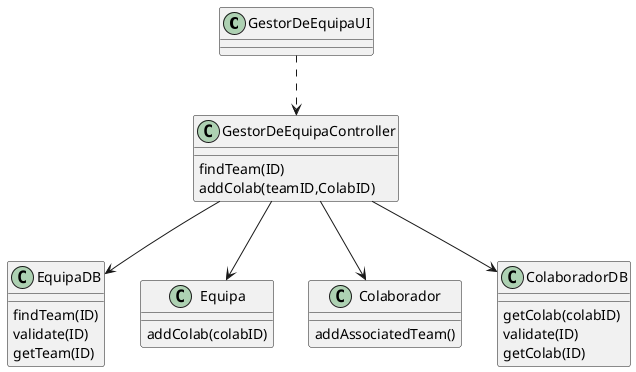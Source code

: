 @startuml

class GestorDeEquipaUI {}

class GestorDeEquipaController{
    findTeam(ID)
    addColab(teamID,ColabID)
}

class EquipaDB{
    findTeam(ID)
    validate(ID)
    getTeam(ID)
}

class Equipa{
    addColab(colabID)
}

class Colaborador{
    addAssociatedTeam()
}

class ColaboradorDB{
    getColab(colabID)
    validate(ID)
    getColab(ID)
}

GestorDeEquipaUI .-> GestorDeEquipaController
GestorDeEquipaController-->EquipaDB
GestorDeEquipaController-->Equipa
GestorDeEquipaController-->Colaborador
GestorDeEquipaController-->ColaboradorDB


@enduml